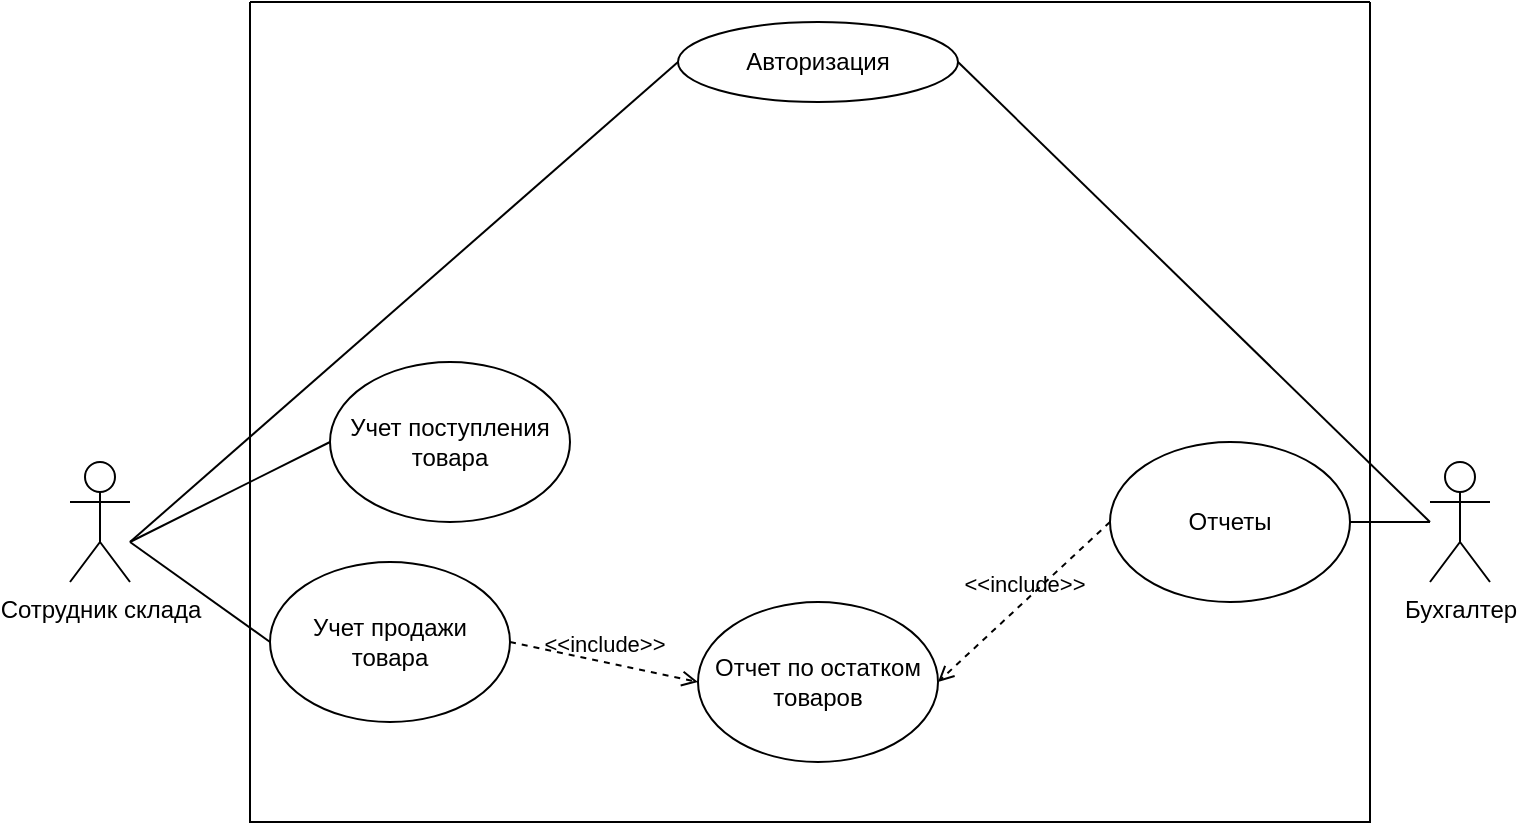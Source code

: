 <mxfile version="24.2.3" type="device">
  <diagram name="Страница — 1" id="wMcQRdpTFGk_c6MkjCwB">
    <mxGraphModel dx="1434" dy="790" grid="1" gridSize="10" guides="1" tooltips="1" connect="1" arrows="1" fold="1" page="1" pageScale="1" pageWidth="827" pageHeight="1169" math="0" shadow="0">
      <root>
        <mxCell id="0" />
        <mxCell id="1" parent="0" />
        <mxCell id="Hlw5rizYlZWDjPvG_OEh-1" value="Сотрудник склада" style="shape=umlActor;verticalLabelPosition=bottom;verticalAlign=top;html=1;outlineConnect=0;" vertex="1" parent="1">
          <mxGeometry x="40" y="250" width="30" height="60" as="geometry" />
        </mxCell>
        <mxCell id="Hlw5rizYlZWDjPvG_OEh-2" value="Бухгалтер" style="shape=umlActor;verticalLabelPosition=bottom;verticalAlign=top;html=1;outlineConnect=0;" vertex="1" parent="1">
          <mxGeometry x="720" y="250" width="30" height="60" as="geometry" />
        </mxCell>
        <mxCell id="Hlw5rizYlZWDjPvG_OEh-6" value="Учет продажи товара" style="ellipse;whiteSpace=wrap;html=1;" vertex="1" parent="1">
          <mxGeometry x="140" y="300" width="120" height="80" as="geometry" />
        </mxCell>
        <mxCell id="Hlw5rizYlZWDjPvG_OEh-7" value="Авторизация" style="ellipse;whiteSpace=wrap;html=1;" vertex="1" parent="1">
          <mxGeometry x="344" y="30" width="140" height="40" as="geometry" />
        </mxCell>
        <mxCell id="Hlw5rizYlZWDjPvG_OEh-8" value="" style="endArrow=none;html=1;rounded=0;entryX=0;entryY=0.5;entryDx=0;entryDy=0;" edge="1" parent="1" target="Hlw5rizYlZWDjPvG_OEh-5">
          <mxGeometry width="50" height="50" relative="1" as="geometry">
            <mxPoint x="70" y="290" as="sourcePoint" />
            <mxPoint x="-170" y="280" as="targetPoint" />
          </mxGeometry>
        </mxCell>
        <mxCell id="Hlw5rizYlZWDjPvG_OEh-9" value="" style="endArrow=none;html=1;rounded=0;entryX=0;entryY=0.5;entryDx=0;entryDy=0;" edge="1" parent="1" target="Hlw5rizYlZWDjPvG_OEh-6">
          <mxGeometry width="50" height="50" relative="1" as="geometry">
            <mxPoint x="70" y="290" as="sourcePoint" />
            <mxPoint x="154" y="240" as="targetPoint" />
          </mxGeometry>
        </mxCell>
        <mxCell id="Hlw5rizYlZWDjPvG_OEh-13" value="Отчеты" style="ellipse;whiteSpace=wrap;html=1;" vertex="1" parent="1">
          <mxGeometry x="560" y="240" width="120" height="80" as="geometry" />
        </mxCell>
        <mxCell id="Hlw5rizYlZWDjPvG_OEh-14" value="Отчет по остатком товаров" style="ellipse;whiteSpace=wrap;html=1;" vertex="1" parent="1">
          <mxGeometry x="354" y="320" width="120" height="80" as="geometry" />
        </mxCell>
        <mxCell id="Hlw5rizYlZWDjPvG_OEh-15" value="" style="endArrow=none;html=1;rounded=0;entryX=1;entryY=0.5;entryDx=0;entryDy=0;" edge="1" parent="1" target="Hlw5rizYlZWDjPvG_OEh-13">
          <mxGeometry width="50" height="50" relative="1" as="geometry">
            <mxPoint x="720" y="280" as="sourcePoint" />
            <mxPoint x="490" y="250" as="targetPoint" />
          </mxGeometry>
        </mxCell>
        <mxCell id="Hlw5rizYlZWDjPvG_OEh-16" value="&amp;lt;&amp;lt;include&amp;gt;&amp;gt;" style="html=1;verticalAlign=bottom;labelBackgroundColor=none;endArrow=open;endFill=0;dashed=1;rounded=0;exitX=0;exitY=0.5;exitDx=0;exitDy=0;entryX=1;entryY=0.5;entryDx=0;entryDy=0;" edge="1" parent="1" source="Hlw5rizYlZWDjPvG_OEh-13" target="Hlw5rizYlZWDjPvG_OEh-14">
          <mxGeometry width="160" relative="1" as="geometry">
            <mxPoint x="390" y="280" as="sourcePoint" />
            <mxPoint x="550" y="280" as="targetPoint" />
          </mxGeometry>
        </mxCell>
        <mxCell id="Hlw5rizYlZWDjPvG_OEh-17" value="&amp;lt;&amp;lt;include&amp;gt;&amp;gt;" style="html=1;verticalAlign=bottom;labelBackgroundColor=none;endArrow=open;endFill=0;dashed=1;rounded=0;entryX=0;entryY=0.5;entryDx=0;entryDy=0;exitX=1;exitY=0.5;exitDx=0;exitDy=0;" edge="1" parent="1" source="Hlw5rizYlZWDjPvG_OEh-6" target="Hlw5rizYlZWDjPvG_OEh-14">
          <mxGeometry width="160" relative="1" as="geometry">
            <mxPoint x="250" y="330" as="sourcePoint" />
            <mxPoint x="550" y="280" as="targetPoint" />
          </mxGeometry>
        </mxCell>
        <mxCell id="Hlw5rizYlZWDjPvG_OEh-19" value="" style="endArrow=none;html=1;rounded=0;entryX=0;entryY=0.5;entryDx=0;entryDy=0;" edge="1" parent="1" target="Hlw5rizYlZWDjPvG_OEh-7">
          <mxGeometry width="50" height="50" relative="1" as="geometry">
            <mxPoint x="70" y="290" as="sourcePoint" />
            <mxPoint x="490" y="250" as="targetPoint" />
          </mxGeometry>
        </mxCell>
        <mxCell id="Hlw5rizYlZWDjPvG_OEh-20" value="" style="endArrow=none;html=1;rounded=0;entryX=1;entryY=0.5;entryDx=0;entryDy=0;" edge="1" parent="1" target="Hlw5rizYlZWDjPvG_OEh-7">
          <mxGeometry width="50" height="50" relative="1" as="geometry">
            <mxPoint x="720" y="280" as="sourcePoint" />
            <mxPoint x="490" y="250" as="targetPoint" />
          </mxGeometry>
        </mxCell>
        <mxCell id="Hlw5rizYlZWDjPvG_OEh-21" value="" style="swimlane;startSize=0;" vertex="1" parent="1">
          <mxGeometry x="130" y="20" width="560" height="410" as="geometry" />
        </mxCell>
        <mxCell id="Hlw5rizYlZWDjPvG_OEh-5" value="Учет поступления товара" style="ellipse;whiteSpace=wrap;html=1;" vertex="1" parent="Hlw5rizYlZWDjPvG_OEh-21">
          <mxGeometry x="40" y="180" width="120" height="80" as="geometry" />
        </mxCell>
      </root>
    </mxGraphModel>
  </diagram>
</mxfile>
